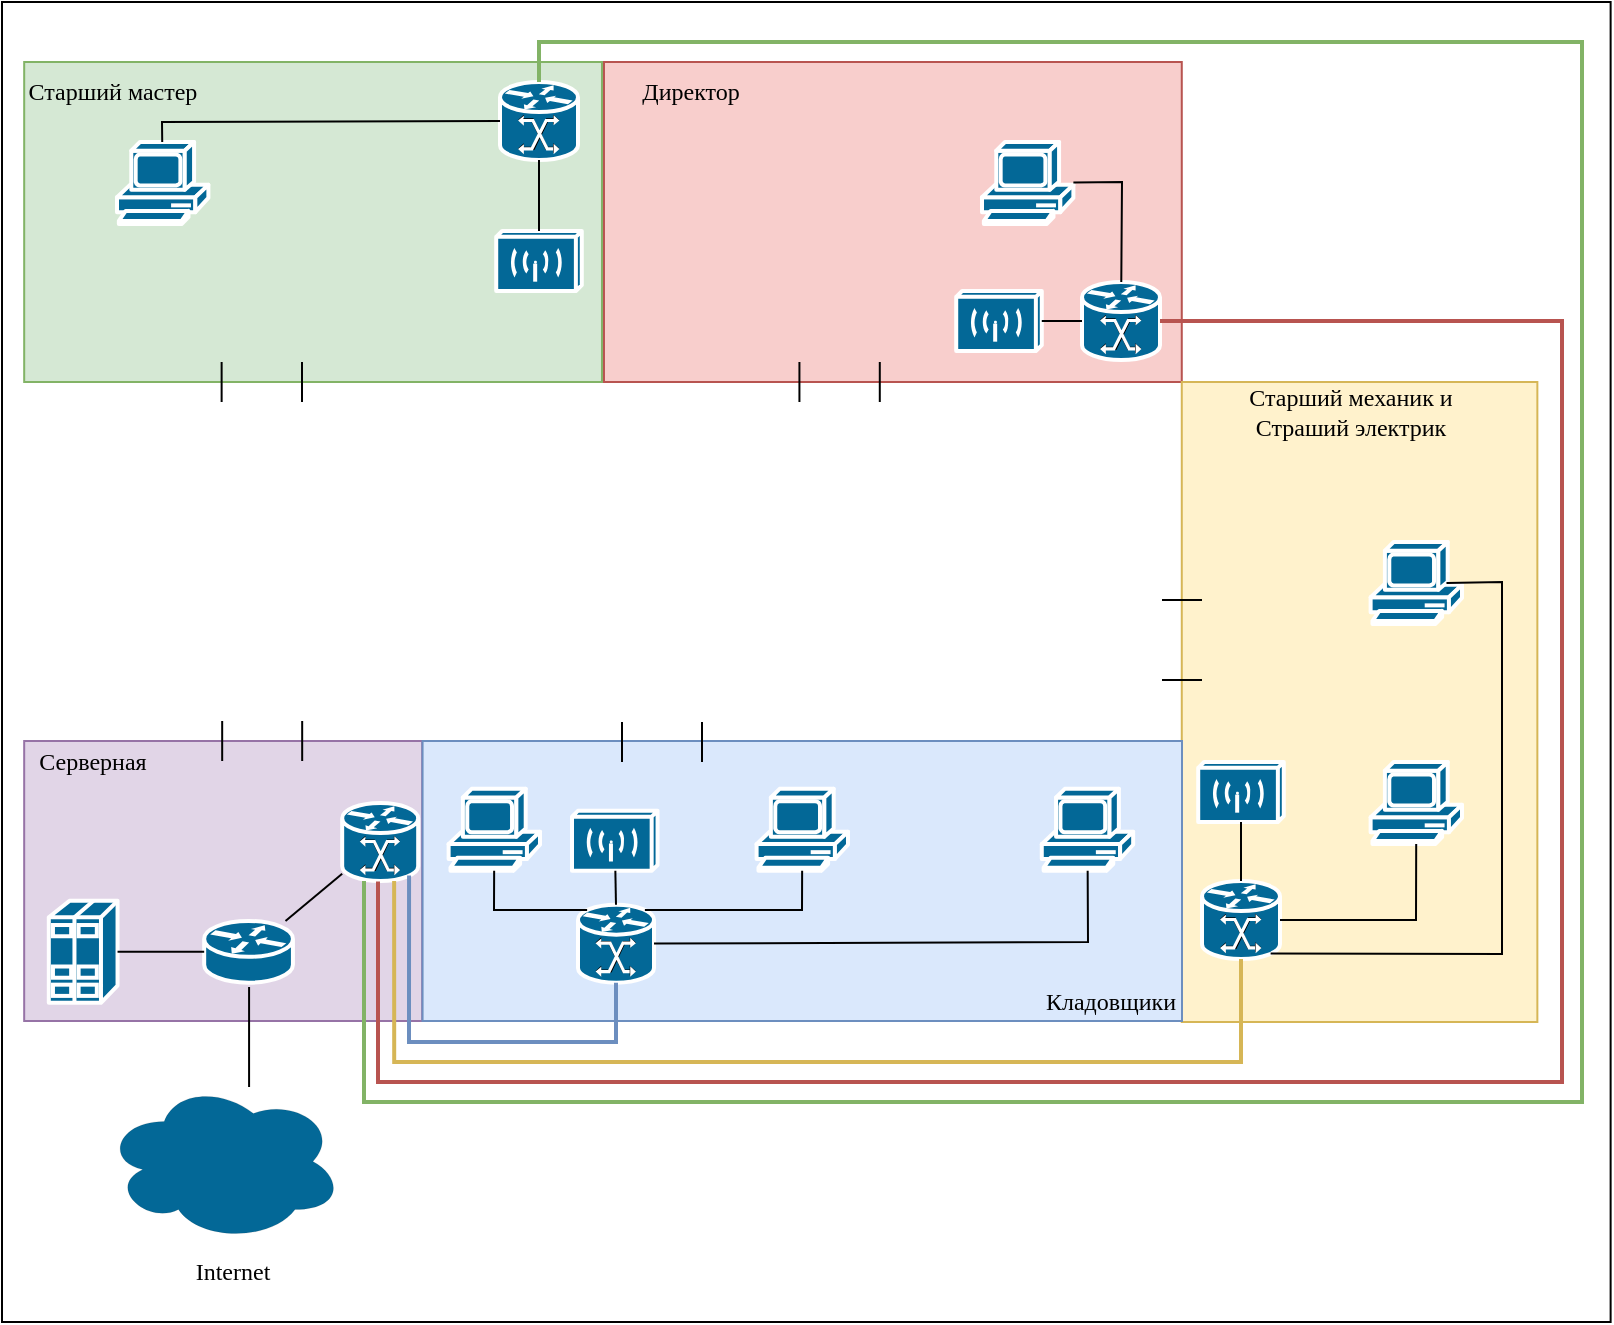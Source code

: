 <mxfile version="22.0.5" type="device">
  <diagram name="Page-1" id="e3a06f82-3646-2815-327d-82caf3d4e204">
    <mxGraphModel dx="913" dy="471" grid="1" gridSize="10" guides="1" tooltips="1" connect="1" arrows="1" fold="1" page="1" pageScale="1.5" pageWidth="1169" pageHeight="826" background="none" math="0" shadow="0">
      <root>
        <mxCell id="0" style=";html=1;" />
        <mxCell id="1" style=";html=1;" parent="0" />
        <mxCell id="5H9w_2jMmvw0nqos1U6k-52" value="" style="rounded=0;whiteSpace=wrap;html=1;strokeColor=default;" parent="1" vertex="1">
          <mxGeometry x="570" y="190" width="804.31" height="660" as="geometry" />
        </mxCell>
        <mxCell id="xFy8T4DWiPuyqIuUA0Vd-8" value="" style="rounded=0;whiteSpace=wrap;html=1;fillColor=#d5e8d4;rotation=-180;strokeColor=#82b366;" parent="1" vertex="1">
          <mxGeometry x="581.09" y="220" width="288.9" height="160" as="geometry" />
        </mxCell>
        <mxCell id="xFy8T4DWiPuyqIuUA0Vd-4" value="" style="rounded=0;whiteSpace=wrap;html=1;fillColor=#e1d5e7;movable=1;resizable=1;rotatable=1;deletable=1;editable=1;locked=0;connectable=1;strokeColor=#9673a6;" parent="1" vertex="1">
          <mxGeometry x="581.09" y="559.5" width="199" height="140" as="geometry" />
        </mxCell>
        <mxCell id="xFy8T4DWiPuyqIuUA0Vd-17" value="" style="ellipse;shape=cloud;whiteSpace=wrap;html=1;fillColor=#036897;strokeWidth=0;" parent="1" vertex="1">
          <mxGeometry x="621.09" y="729.5" width="119" height="80" as="geometry" />
        </mxCell>
        <mxCell id="5H9w_2jMmvw0nqos1U6k-1" value="" style="endArrow=none;html=1;rounded=0;" parent="1" edge="1">
          <mxGeometry width="50" height="50" relative="1" as="geometry">
            <mxPoint x="693.54" y="732.5" as="sourcePoint" />
            <mxPoint x="693.54" y="682.5" as="targetPoint" />
          </mxGeometry>
        </mxCell>
        <mxCell id="5H9w_2jMmvw0nqos1U6k-5" value="Internet" style="text;html=1;strokeColor=none;fillColor=none;align=center;verticalAlign=middle;whiteSpace=wrap;rounded=0;fontFamily=Times New Roman;fontSize=12;" parent="1" vertex="1">
          <mxGeometry x="651.09" y="809.5" width="69" height="30" as="geometry" />
        </mxCell>
        <mxCell id="xFy8T4DWiPuyqIuUA0Vd-13" value="Серверная" style="text;html=1;strokeColor=none;fillColor=none;align=center;verticalAlign=middle;whiteSpace=wrap;rounded=0;fontFamily=Times New Roman;fontSize=12;" parent="1" vertex="1">
          <mxGeometry x="581.09" y="559.5" width="69" height="20" as="geometry" />
        </mxCell>
        <mxCell id="xFy8T4DWiPuyqIuUA0Vd-6" value="" style="endArrow=none;html=1;rounded=0;" parent="1" edge="1">
          <mxGeometry width="50" height="50" relative="1" as="geometry">
            <mxPoint x="680.09" y="549.5" as="sourcePoint" />
            <mxPoint x="680.09" y="569.5" as="targetPoint" />
          </mxGeometry>
        </mxCell>
        <mxCell id="xFy8T4DWiPuyqIuUA0Vd-7" value="" style="endArrow=none;html=1;rounded=0;" parent="1" edge="1">
          <mxGeometry width="50" height="50" relative="1" as="geometry">
            <mxPoint x="720.09" y="549.5" as="sourcePoint" />
            <mxPoint x="720.09" y="569.5" as="targetPoint" />
          </mxGeometry>
        </mxCell>
        <mxCell id="xFy8T4DWiPuyqIuUA0Vd-16" value="" style="shape=mxgraph.cisco.servers.standard_host;sketch=0;html=1;pointerEvents=1;dashed=0;fillColor=#036897;strokeColor=#ffffff;strokeWidth=2;verticalLabelPosition=bottom;verticalAlign=top;align=center;outlineConnect=0;" parent="1" vertex="1">
          <mxGeometry x="593.4" y="639.41" width="34.37" height="51" as="geometry" />
        </mxCell>
        <mxCell id="5H9w_2jMmvw0nqos1U6k-4" value="" style="shape=mxgraph.cisco.routers.router;sketch=0;html=1;pointerEvents=1;dashed=0;fillColor=#036897;strokeColor=#ffffff;strokeWidth=2;verticalLabelPosition=bottom;verticalAlign=top;align=center;outlineConnect=0;" parent="1" vertex="1">
          <mxGeometry x="671.09" y="649.5" width="44.37" height="30.83" as="geometry" />
        </mxCell>
        <mxCell id="5H9w_2jMmvw0nqos1U6k-6" value="" style="shape=mxgraph.cisco.switches.mgx_8000_multiservice_switch;sketch=0;html=1;pointerEvents=1;dashed=0;fillColor=#036897;strokeColor=#ffffff;strokeWidth=2;verticalLabelPosition=bottom;verticalAlign=top;align=center;outlineConnect=0;" parent="1" vertex="1">
          <mxGeometry x="740.09" y="590.5" width="38" height="39" as="geometry" />
        </mxCell>
        <mxCell id="5H9w_2jMmvw0nqos1U6k-7" value="" style="endArrow=none;html=1;rounded=0;" parent="1" source="5H9w_2jMmvw0nqos1U6k-4" target="5H9w_2jMmvw0nqos1U6k-6" edge="1">
          <mxGeometry width="50" height="50" relative="1" as="geometry">
            <mxPoint x="611.09" y="529.5" as="sourcePoint" />
            <mxPoint x="711.09" y="589.5" as="targetPoint" />
          </mxGeometry>
        </mxCell>
        <mxCell id="5H9w_2jMmvw0nqos1U6k-8" value="" style="endArrow=none;html=1;rounded=0;" parent="1" source="5H9w_2jMmvw0nqos1U6k-4" target="xFy8T4DWiPuyqIuUA0Vd-16" edge="1">
          <mxGeometry width="50" height="50" relative="1" as="geometry">
            <mxPoint x="706.09" y="659.5" as="sourcePoint" />
            <mxPoint x="717.09" y="594.5" as="targetPoint" />
          </mxGeometry>
        </mxCell>
        <mxCell id="5H9w_2jMmvw0nqos1U6k-9" value="Старший мастер" style="text;html=1;strokeColor=none;fillColor=none;align=center;verticalAlign=middle;whiteSpace=wrap;rounded=0;fontFamily=Times New Roman;fontSize=12;" parent="1" vertex="1">
          <mxGeometry x="581.09" y="220" width="88.91" height="30" as="geometry" />
        </mxCell>
        <mxCell id="xFy8T4DWiPuyqIuUA0Vd-9" value="" style="endArrow=none;html=1;rounded=0;" parent="1" edge="1">
          <mxGeometry width="50" height="50" relative="1" as="geometry">
            <mxPoint x="719.995" y="390" as="sourcePoint" />
            <mxPoint x="719.995" y="370" as="targetPoint" />
          </mxGeometry>
        </mxCell>
        <mxCell id="xFy8T4DWiPuyqIuUA0Vd-10" value="" style="endArrow=none;html=1;rounded=0;" parent="1" edge="1">
          <mxGeometry width="50" height="50" relative="1" as="geometry">
            <mxPoint x="679.815" y="390" as="sourcePoint" />
            <mxPoint x="679.815" y="370" as="targetPoint" />
          </mxGeometry>
        </mxCell>
        <mxCell id="5H9w_2jMmvw0nqos1U6k-10" value="" style="shape=mxgraph.cisco.switches.mgx_8000_multiservice_switch;sketch=0;html=1;pointerEvents=1;dashed=0;fillColor=#036897;strokeColor=#ffffff;strokeWidth=2;verticalLabelPosition=bottom;verticalAlign=top;align=center;outlineConnect=0;" parent="1" vertex="1">
          <mxGeometry x="819" y="230" width="39" height="39" as="geometry" />
        </mxCell>
        <mxCell id="5H9w_2jMmvw0nqos1U6k-11" value="" style="shape=mxgraph.cisco.computers_and_peripherals.pc;sketch=0;html=1;pointerEvents=1;dashed=0;fillColor=#036897;strokeColor=#ffffff;strokeWidth=2;verticalLabelPosition=bottom;verticalAlign=top;align=center;outlineConnect=0;" parent="1" vertex="1">
          <mxGeometry x="627.5" y="260" width="45.69" height="41" as="geometry" />
        </mxCell>
        <mxCell id="5H9w_2jMmvw0nqos1U6k-12" value="" style="rounded=0;whiteSpace=wrap;html=1;fillColor=#f8cecc;rotation=-180;strokeColor=#b85450;" parent="1" vertex="1">
          <mxGeometry x="870.99" y="220" width="288.9" height="160" as="geometry" />
        </mxCell>
        <mxCell id="5H9w_2jMmvw0nqos1U6k-13" value="Директор" style="text;html=1;strokeColor=none;fillColor=none;align=center;verticalAlign=middle;whiteSpace=wrap;rounded=0;fontFamily=Times New Roman;fontSize=12;" parent="1" vertex="1">
          <mxGeometry x="869.99" y="220" width="88.91" height="30" as="geometry" />
        </mxCell>
        <mxCell id="5H9w_2jMmvw0nqos1U6k-14" value="" style="endArrow=none;html=1;rounded=0;" parent="1" edge="1">
          <mxGeometry width="50" height="50" relative="1" as="geometry">
            <mxPoint x="1008.895" y="390" as="sourcePoint" />
            <mxPoint x="1008.895" y="370" as="targetPoint" />
          </mxGeometry>
        </mxCell>
        <mxCell id="5H9w_2jMmvw0nqos1U6k-15" value="" style="endArrow=none;html=1;rounded=0;" parent="1" edge="1">
          <mxGeometry width="50" height="50" relative="1" as="geometry">
            <mxPoint x="968.715" y="390" as="sourcePoint" />
            <mxPoint x="968.715" y="370" as="targetPoint" />
          </mxGeometry>
        </mxCell>
        <mxCell id="5H9w_2jMmvw0nqos1U6k-16" value="" style="shape=mxgraph.cisco.switches.mgx_8000_multiservice_switch;sketch=0;html=1;pointerEvents=1;dashed=0;fillColor=#036897;strokeColor=#ffffff;strokeWidth=2;verticalLabelPosition=bottom;verticalAlign=top;align=center;outlineConnect=0;" parent="1" vertex="1">
          <mxGeometry x="1110" y="330" width="39" height="39" as="geometry" />
        </mxCell>
        <mxCell id="5H9w_2jMmvw0nqos1U6k-17" value="" style="shape=mxgraph.cisco.computers_and_peripherals.pc;sketch=0;html=1;pointerEvents=1;dashed=0;fillColor=#036897;strokeColor=#ffffff;strokeWidth=2;verticalLabelPosition=bottom;verticalAlign=top;align=center;outlineConnect=0;" parent="1" vertex="1">
          <mxGeometry x="1060" y="260" width="45.69" height="41" as="geometry" />
        </mxCell>
        <mxCell id="5H9w_2jMmvw0nqos1U6k-18" value="" style="rounded=0;whiteSpace=wrap;html=1;fillColor=#fff2cc;rotation=-180;strokeColor=#d6b656;" parent="1" vertex="1">
          <mxGeometry x="1159.89" y="380" width="177.79" height="320" as="geometry" />
        </mxCell>
        <mxCell id="5H9w_2jMmvw0nqos1U6k-19" value="Старший механик и &lt;br&gt;Страший электрик" style="text;html=1;strokeColor=none;fillColor=none;align=center;verticalAlign=middle;whiteSpace=wrap;rounded=0;fontFamily=Times New Roman;fontSize=12;" parent="1" vertex="1">
          <mxGeometry x="1158.89" y="380" width="171.11" height="30" as="geometry" />
        </mxCell>
        <mxCell id="5H9w_2jMmvw0nqos1U6k-22" value="" style="shape=mxgraph.cisco.switches.mgx_8000_multiservice_switch;sketch=0;html=1;pointerEvents=1;dashed=0;fillColor=#036897;strokeColor=#ffffff;strokeWidth=2;verticalLabelPosition=bottom;verticalAlign=top;align=center;outlineConnect=0;" parent="1" vertex="1">
          <mxGeometry x="1170" y="629.5" width="39" height="39" as="geometry" />
        </mxCell>
        <mxCell id="5H9w_2jMmvw0nqos1U6k-23" value="" style="shape=mxgraph.cisco.computers_and_peripherals.pc;sketch=0;html=1;pointerEvents=1;dashed=0;fillColor=#036897;strokeColor=#ffffff;strokeWidth=2;verticalLabelPosition=bottom;verticalAlign=top;align=center;outlineConnect=0;" parent="1" vertex="1">
          <mxGeometry x="1254.31" y="460" width="45.69" height="41" as="geometry" />
        </mxCell>
        <mxCell id="5H9w_2jMmvw0nqos1U6k-25" value="" style="shape=mxgraph.cisco.computers_and_peripherals.pc;sketch=0;html=1;pointerEvents=1;dashed=0;fillColor=#036897;strokeColor=#ffffff;strokeWidth=2;verticalLabelPosition=bottom;verticalAlign=top;align=center;outlineConnect=0;" parent="1" vertex="1">
          <mxGeometry x="1254.31" y="570" width="45.69" height="41" as="geometry" />
        </mxCell>
        <mxCell id="5H9w_2jMmvw0nqos1U6k-26" value="" style="endArrow=none;html=1;rounded=0;" parent="1" edge="1">
          <mxGeometry width="50" height="50" relative="1" as="geometry">
            <mxPoint x="1150" y="489" as="sourcePoint" />
            <mxPoint x="1170" y="489" as="targetPoint" />
          </mxGeometry>
        </mxCell>
        <mxCell id="5H9w_2jMmvw0nqos1U6k-28" value="" style="endArrow=none;html=1;rounded=0;" parent="1" edge="1">
          <mxGeometry width="50" height="50" relative="1" as="geometry">
            <mxPoint x="1150" y="529" as="sourcePoint" />
            <mxPoint x="1170" y="529" as="targetPoint" />
          </mxGeometry>
        </mxCell>
        <mxCell id="5H9w_2jMmvw0nqos1U6k-29" value="" style="rounded=0;whiteSpace=wrap;html=1;fillColor=#dae8fc;movable=1;resizable=1;rotatable=1;deletable=1;editable=1;locked=0;connectable=1;strokeColor=#6c8ebf;" parent="1" vertex="1">
          <mxGeometry x="780.28" y="559.5" width="379.72" height="140" as="geometry" />
        </mxCell>
        <mxCell id="5H9w_2jMmvw0nqos1U6k-32" value="" style="endArrow=none;html=1;rounded=0;" parent="1" edge="1">
          <mxGeometry width="50" height="50" relative="1" as="geometry">
            <mxPoint x="880" y="550" as="sourcePoint" />
            <mxPoint x="880" y="570" as="targetPoint" />
          </mxGeometry>
        </mxCell>
        <mxCell id="5H9w_2jMmvw0nqos1U6k-33" value="" style="endArrow=none;html=1;rounded=0;" parent="1" edge="1">
          <mxGeometry width="50" height="50" relative="1" as="geometry">
            <mxPoint x="920" y="550" as="sourcePoint" />
            <mxPoint x="920" y="570" as="targetPoint" />
          </mxGeometry>
        </mxCell>
        <mxCell id="5H9w_2jMmvw0nqos1U6k-34" value="Кладовщики" style="text;html=1;strokeColor=none;fillColor=none;align=center;verticalAlign=middle;whiteSpace=wrap;rounded=0;fontFamily=Times New Roman;fontSize=12;" parent="1" vertex="1">
          <mxGeometry x="1089.89" y="679.5" width="69" height="20" as="geometry" />
        </mxCell>
        <mxCell id="5H9w_2jMmvw0nqos1U6k-35" value="" style="shape=mxgraph.cisco.computers_and_peripherals.pc;sketch=0;html=1;pointerEvents=1;dashed=0;fillColor=#036897;strokeColor=#ffffff;strokeWidth=2;verticalLabelPosition=bottom;verticalAlign=top;align=center;outlineConnect=0;" parent="1" vertex="1">
          <mxGeometry x="793.31" y="583.41" width="45.69" height="41" as="geometry" />
        </mxCell>
        <mxCell id="5H9w_2jMmvw0nqos1U6k-36" value="" style="shape=mxgraph.cisco.computers_and_peripherals.pc;sketch=0;html=1;pointerEvents=1;dashed=0;fillColor=#036897;strokeColor=#ffffff;strokeWidth=2;verticalLabelPosition=bottom;verticalAlign=top;align=center;outlineConnect=0;" parent="1" vertex="1">
          <mxGeometry x="947.3" y="583.41" width="45.69" height="41" as="geometry" />
        </mxCell>
        <mxCell id="5H9w_2jMmvw0nqos1U6k-37" value="" style="shape=mxgraph.cisco.computers_and_peripherals.pc;sketch=0;html=1;pointerEvents=1;dashed=0;fillColor=#036897;strokeColor=#ffffff;strokeWidth=2;verticalLabelPosition=bottom;verticalAlign=top;align=center;outlineConnect=0;" parent="1" vertex="1">
          <mxGeometry x="1089.89" y="583.41" width="45.69" height="41" as="geometry" />
        </mxCell>
        <mxCell id="5H9w_2jMmvw0nqos1U6k-38" value="" style="shape=mxgraph.cisco.switches.mgx_8000_multiservice_switch;sketch=0;html=1;pointerEvents=1;dashed=0;fillColor=#036897;strokeColor=#ffffff;strokeWidth=2;verticalLabelPosition=bottom;verticalAlign=top;align=center;outlineConnect=0;" parent="1" vertex="1">
          <mxGeometry x="858.0" y="641.33" width="38" height="39" as="geometry" />
        </mxCell>
        <mxCell id="5H9w_2jMmvw0nqos1U6k-39" value="" style="endArrow=none;html=1;rounded=0;edgeStyle=orthogonalEdgeStyle;entryX=0.88;entryY=0.93;entryDx=0;entryDy=0;entryPerimeter=0;fillColor=#dae8fc;strokeColor=#6c8ebf;strokeWidth=2;" parent="1" source="5H9w_2jMmvw0nqos1U6k-38" target="5H9w_2jMmvw0nqos1U6k-6" edge="1">
          <mxGeometry width="50" height="50" relative="1" as="geometry">
            <mxPoint x="950" y="560" as="sourcePoint" />
            <mxPoint x="1000" y="510" as="targetPoint" />
            <Array as="points">
              <mxPoint x="877" y="710" />
              <mxPoint x="774" y="710" />
            </Array>
          </mxGeometry>
        </mxCell>
        <mxCell id="5H9w_2jMmvw0nqos1U6k-41" value="" style="endArrow=none;html=1;rounded=0;fillColor=#fff2cc;strokeColor=#d6b656;strokeWidth=2;edgeStyle=orthogonalEdgeStyle;exitX=0.5;exitY=1;exitDx=0;exitDy=0;exitPerimeter=0;" parent="1" edge="1" source="5H9w_2jMmvw0nqos1U6k-22">
          <mxGeometry width="50" height="50" relative="1" as="geometry">
            <mxPoint x="1167.0" y="649.328" as="sourcePoint" />
            <mxPoint x="766.068" y="629.5" as="targetPoint" />
            <Array as="points">
              <mxPoint x="1190" y="720" />
              <mxPoint x="766" y="720" />
            </Array>
          </mxGeometry>
        </mxCell>
        <mxCell id="5H9w_2jMmvw0nqos1U6k-42" value="" style="endArrow=none;html=1;rounded=0;exitX=0.12;exitY=0.07;exitDx=0;exitDy=0;exitPerimeter=0;" parent="1" source="5H9w_2jMmvw0nqos1U6k-38" target="5H9w_2jMmvw0nqos1U6k-35" edge="1">
          <mxGeometry width="50" height="50" relative="1" as="geometry">
            <mxPoint x="760" y="570" as="sourcePoint" />
            <mxPoint x="810" y="520" as="targetPoint" />
            <Array as="points">
              <mxPoint x="816" y="644" />
            </Array>
          </mxGeometry>
        </mxCell>
        <mxCell id="5H9w_2jMmvw0nqos1U6k-43" value="" style="endArrow=none;html=1;rounded=0;exitX=0.88;exitY=0.07;exitDx=0;exitDy=0;exitPerimeter=0;" parent="1" source="5H9w_2jMmvw0nqos1U6k-38" target="5H9w_2jMmvw0nqos1U6k-36" edge="1">
          <mxGeometry width="50" height="50" relative="1" as="geometry">
            <mxPoint x="830" y="630" as="sourcePoint" />
            <mxPoint x="880" y="580" as="targetPoint" />
            <Array as="points">
              <mxPoint x="970" y="644" />
            </Array>
          </mxGeometry>
        </mxCell>
        <mxCell id="5H9w_2jMmvw0nqos1U6k-44" value="" style="endArrow=none;html=1;rounded=0;" parent="1" source="5H9w_2jMmvw0nqos1U6k-38" target="5H9w_2jMmvw0nqos1U6k-37" edge="1">
          <mxGeometry width="50" height="50" relative="1" as="geometry">
            <mxPoint x="960" y="640" as="sourcePoint" />
            <mxPoint x="1010" y="590" as="targetPoint" />
            <Array as="points">
              <mxPoint x="1113" y="660" />
            </Array>
          </mxGeometry>
        </mxCell>
        <mxCell id="5H9w_2jMmvw0nqos1U6k-45" value="" style="endArrow=none;html=1;rounded=0;" parent="1" source="5H9w_2jMmvw0nqos1U6k-22" target="5H9w_2jMmvw0nqos1U6k-25" edge="1">
          <mxGeometry width="50" height="50" relative="1" as="geometry">
            <mxPoint x="1250" y="600" as="sourcePoint" />
            <mxPoint x="1300" y="550" as="targetPoint" />
            <Array as="points">
              <mxPoint x="1277" y="649" />
            </Array>
          </mxGeometry>
        </mxCell>
        <mxCell id="5H9w_2jMmvw0nqos1U6k-46" value="" style="endArrow=none;html=1;rounded=0;exitX=0.88;exitY=0.93;exitDx=0;exitDy=0;exitPerimeter=0;entryX=0.83;entryY=0.5;entryDx=0;entryDy=0;entryPerimeter=0;" parent="1" source="5H9w_2jMmvw0nqos1U6k-22" target="5H9w_2jMmvw0nqos1U6k-23" edge="1">
          <mxGeometry width="50" height="50" relative="1" as="geometry">
            <mxPoint x="1250" y="600" as="sourcePoint" />
            <mxPoint x="1300" y="550" as="targetPoint" />
            <Array as="points">
              <mxPoint x="1320" y="666" />
              <mxPoint x="1320" y="480" />
            </Array>
          </mxGeometry>
        </mxCell>
        <mxCell id="5H9w_2jMmvw0nqos1U6k-47" value="" style="endArrow=none;html=1;rounded=0;edgeStyle=orthogonalEdgeStyle;fillColor=#f8cecc;strokeColor=#b85450;strokeWidth=2;" parent="1" source="5H9w_2jMmvw0nqos1U6k-16" edge="1">
          <mxGeometry width="50" height="50" relative="1" as="geometry">
            <mxPoint x="1220" y="310" as="sourcePoint" />
            <mxPoint x="758" y="629.75" as="targetPoint" />
            <Array as="points">
              <mxPoint x="1350" y="350" />
              <mxPoint x="1350" y="730" />
              <mxPoint x="758" y="730" />
            </Array>
          </mxGeometry>
        </mxCell>
        <mxCell id="5H9w_2jMmvw0nqos1U6k-48" value="" style="endArrow=none;html=1;rounded=0;edgeStyle=orthogonalEdgeStyle;fillColor=#d5e8d4;strokeColor=#82b366;strokeWidth=2;" parent="1" source="5H9w_2jMmvw0nqos1U6k-10" edge="1">
          <mxGeometry width="50" height="50" relative="1" as="geometry">
            <mxPoint x="811.556" y="369.0" as="sourcePoint" />
            <mxPoint x="751" y="629.5" as="targetPoint" />
            <Array as="points">
              <mxPoint x="839" y="210" />
              <mxPoint x="1360" y="210" />
              <mxPoint x="1360" y="740" />
              <mxPoint x="751" y="740" />
            </Array>
          </mxGeometry>
        </mxCell>
        <mxCell id="5H9w_2jMmvw0nqos1U6k-50" value="" style="endArrow=none;html=1;rounded=0;" parent="1" source="5H9w_2jMmvw0nqos1U6k-11" target="5H9w_2jMmvw0nqos1U6k-10" edge="1">
          <mxGeometry width="50" height="50" relative="1" as="geometry">
            <mxPoint x="840" y="280" as="sourcePoint" />
            <mxPoint x="890" y="230" as="targetPoint" />
            <Array as="points">
              <mxPoint x="650" y="250" />
            </Array>
          </mxGeometry>
        </mxCell>
        <mxCell id="5H9w_2jMmvw0nqos1U6k-51" value="" style="endArrow=none;html=1;rounded=0;" parent="1" source="5H9w_2jMmvw0nqos1U6k-16" target="5H9w_2jMmvw0nqos1U6k-17" edge="1">
          <mxGeometry width="50" height="50" relative="1" as="geometry">
            <mxPoint x="1000" y="360" as="sourcePoint" />
            <mxPoint x="1050" y="310" as="targetPoint" />
            <Array as="points">
              <mxPoint x="1130" y="280" />
            </Array>
          </mxGeometry>
        </mxCell>
        <mxCell id="cog0nauXgkZpgi2Qepmn-1" value="" style="shape=mxgraph.cisco.wireless.wireless_transport;sketch=0;html=1;pointerEvents=1;dashed=0;fillColor=#036897;strokeColor=#ffffff;strokeWidth=2;verticalLabelPosition=bottom;verticalAlign=top;align=center;outlineConnect=0;" vertex="1" parent="1">
          <mxGeometry x="817.11" y="304.5" width="42.78" height="30" as="geometry" />
        </mxCell>
        <mxCell id="cog0nauXgkZpgi2Qepmn-2" value="" style="shape=mxgraph.cisco.wireless.wireless_transport;sketch=0;html=1;pointerEvents=1;dashed=0;fillColor=#036897;strokeColor=#ffffff;strokeWidth=2;verticalLabelPosition=bottom;verticalAlign=top;align=center;outlineConnect=0;" vertex="1" parent="1">
          <mxGeometry x="1047.11" y="334.5" width="42.78" height="30" as="geometry" />
        </mxCell>
        <mxCell id="cog0nauXgkZpgi2Qepmn-3" value="" style="shape=mxgraph.cisco.wireless.wireless_transport;sketch=0;html=1;pointerEvents=1;dashed=0;fillColor=#036897;strokeColor=#ffffff;strokeWidth=2;verticalLabelPosition=bottom;verticalAlign=top;align=center;outlineConnect=0;" vertex="1" parent="1">
          <mxGeometry x="1168.11" y="570" width="42.78" height="30" as="geometry" />
        </mxCell>
        <mxCell id="cog0nauXgkZpgi2Qepmn-6" value="" style="shape=mxgraph.cisco.wireless.wireless_transport;sketch=0;html=1;pointerEvents=1;dashed=0;fillColor=#036897;strokeColor=#ffffff;strokeWidth=2;verticalLabelPosition=bottom;verticalAlign=top;align=center;outlineConnect=0;" vertex="1" parent="1">
          <mxGeometry x="855" y="594.41" width="42.78" height="30" as="geometry" />
        </mxCell>
        <mxCell id="cog0nauXgkZpgi2Qepmn-7" value="" style="endArrow=none;html=1;rounded=0;exitX=0.5;exitY=0;exitDx=0;exitDy=0;exitPerimeter=0;" edge="1" parent="1" source="5H9w_2jMmvw0nqos1U6k-38" target="cog0nauXgkZpgi2Qepmn-6">
          <mxGeometry width="50" height="50" relative="1" as="geometry">
            <mxPoint x="850" y="600" as="sourcePoint" />
            <mxPoint x="900" y="550" as="targetPoint" />
          </mxGeometry>
        </mxCell>
        <mxCell id="cog0nauXgkZpgi2Qepmn-8" value="" style="endArrow=none;html=1;rounded=0;entryX=0.5;entryY=0;entryDx=0;entryDy=0;entryPerimeter=0;exitX=0.5;exitY=1;exitDx=0;exitDy=0;exitPerimeter=0;" edge="1" parent="1" source="cog0nauXgkZpgi2Qepmn-3" target="5H9w_2jMmvw0nqos1U6k-22">
          <mxGeometry width="50" height="50" relative="1" as="geometry">
            <mxPoint x="1150" y="650" as="sourcePoint" />
            <mxPoint x="1200" y="600" as="targetPoint" />
          </mxGeometry>
        </mxCell>
        <mxCell id="cog0nauXgkZpgi2Qepmn-9" value="" style="endArrow=none;html=1;rounded=0;entryX=0;entryY=0.5;entryDx=0;entryDy=0;entryPerimeter=0;exitX=1;exitY=0.5;exitDx=0;exitDy=0;exitPerimeter=0;" edge="1" parent="1" source="cog0nauXgkZpgi2Qepmn-2" target="5H9w_2jMmvw0nqos1U6k-16">
          <mxGeometry width="50" height="50" relative="1" as="geometry">
            <mxPoint x="1070" y="390" as="sourcePoint" />
            <mxPoint x="1120" y="340" as="targetPoint" />
          </mxGeometry>
        </mxCell>
        <mxCell id="cog0nauXgkZpgi2Qepmn-10" value="" style="endArrow=none;html=1;rounded=0;entryX=0.5;entryY=1;entryDx=0;entryDy=0;entryPerimeter=0;exitX=0.5;exitY=0;exitDx=0;exitDy=0;exitPerimeter=0;" edge="1" parent="1" source="cog0nauXgkZpgi2Qepmn-1" target="5H9w_2jMmvw0nqos1U6k-10">
          <mxGeometry width="50" height="50" relative="1" as="geometry">
            <mxPoint x="839" y="310" as="sourcePoint" />
            <mxPoint x="890" y="300" as="targetPoint" />
          </mxGeometry>
        </mxCell>
      </root>
    </mxGraphModel>
  </diagram>
</mxfile>
